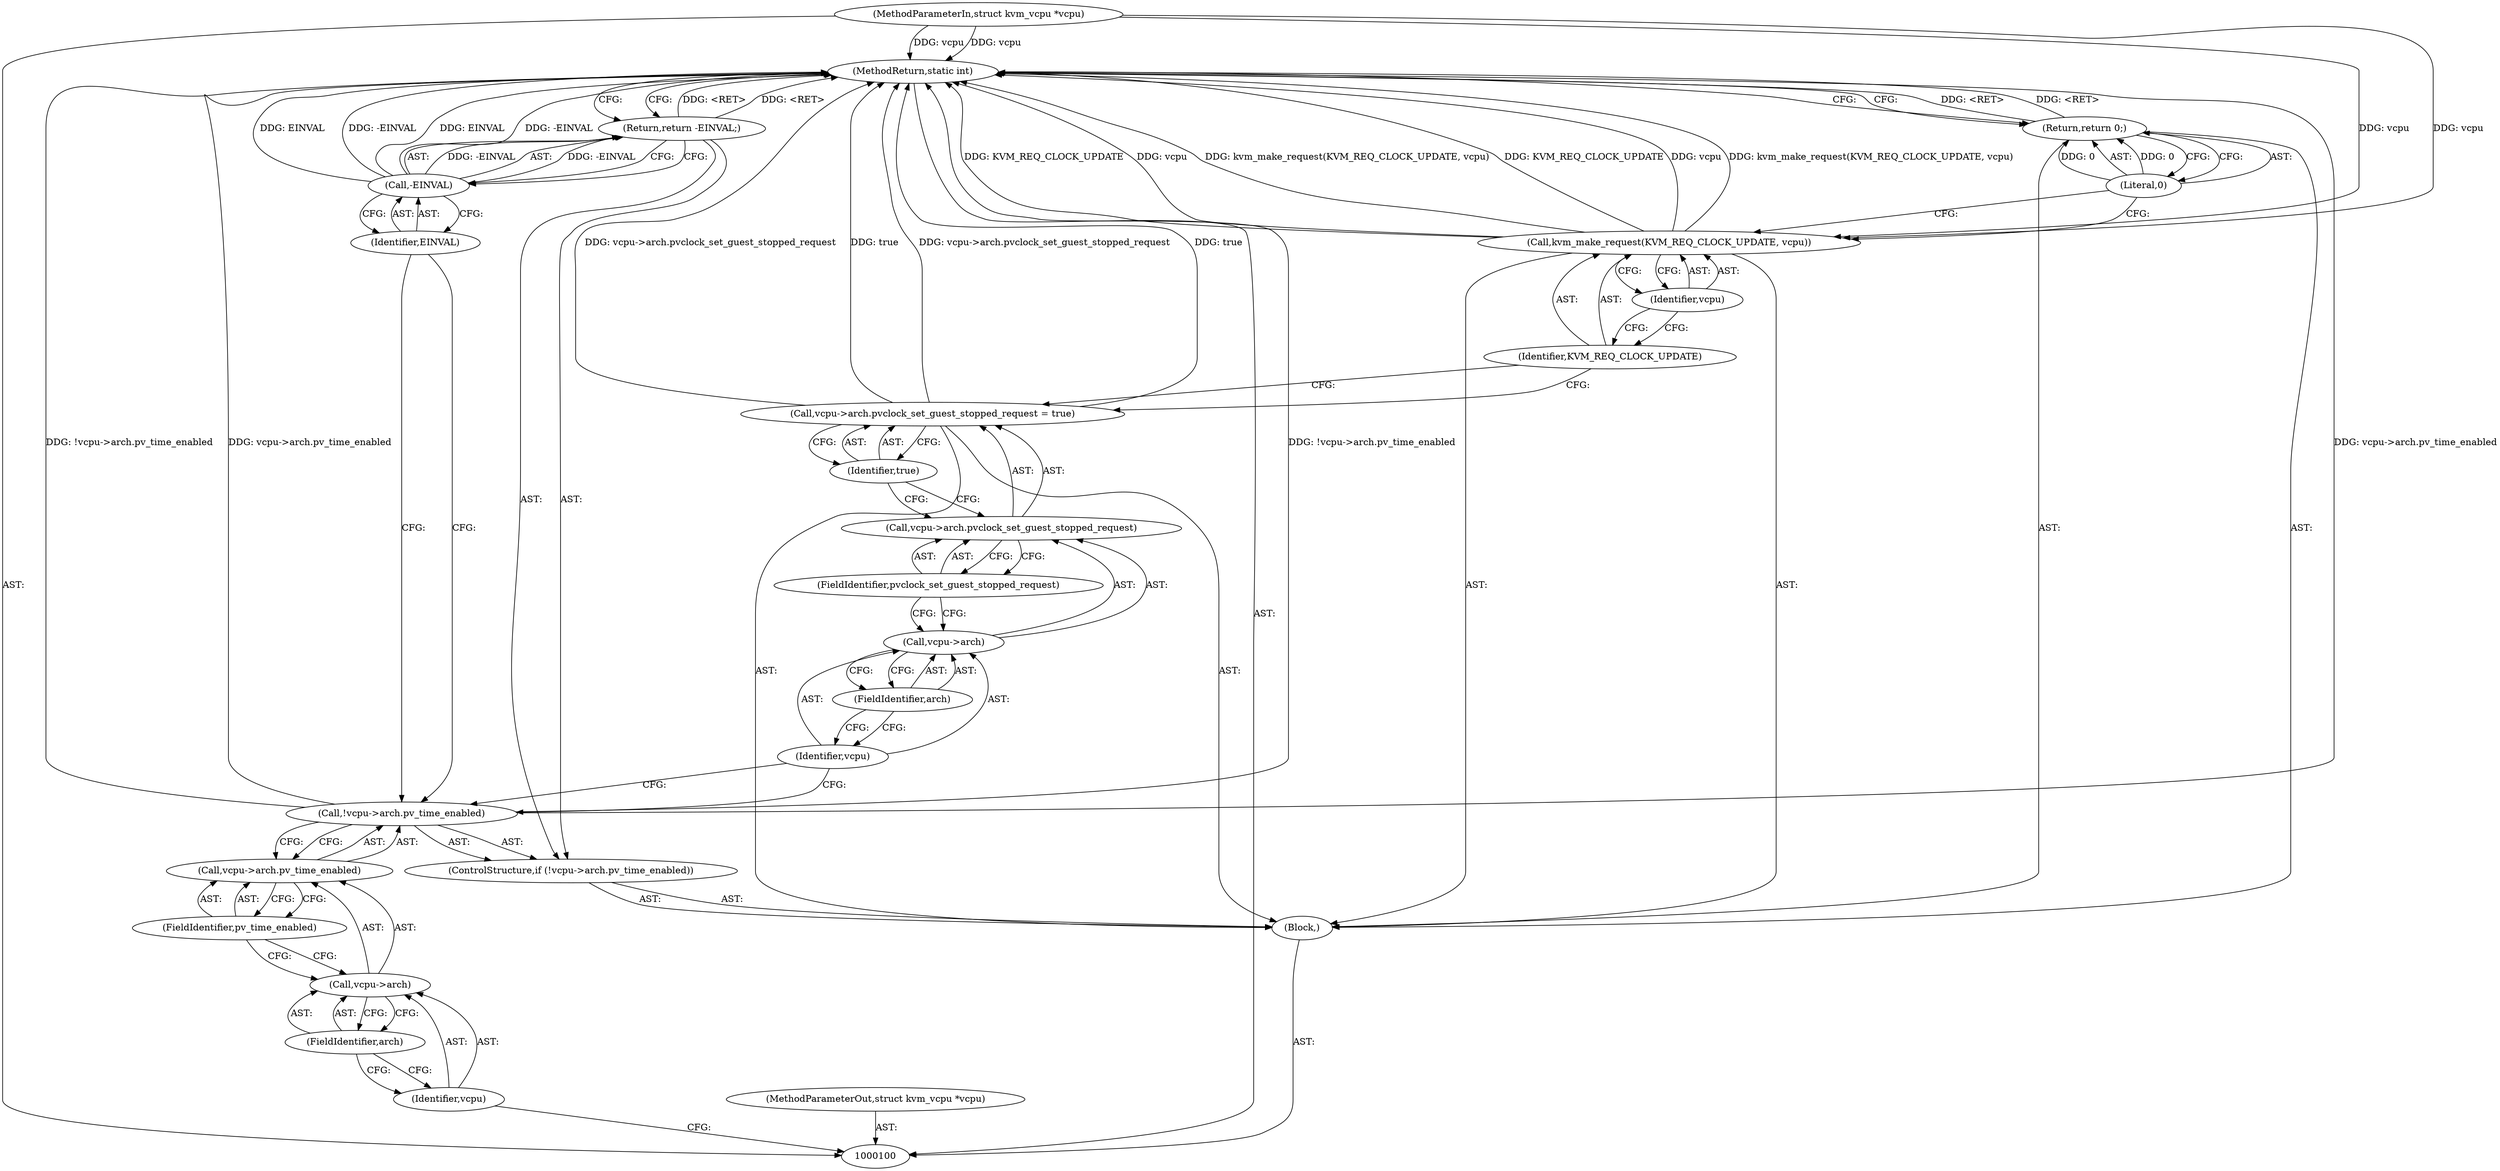 digraph "0_linux_0b79459b482e85cb7426aa7da683a9f2c97aeae1_1" {
"1000125" [label="(MethodReturn,static int)"];
"1000101" [label="(MethodParameterIn,struct kvm_vcpu *vcpu)"];
"1000160" [label="(MethodParameterOut,struct kvm_vcpu *vcpu)"];
"1000102" [label="(Block,)"];
"1000103" [label="(ControlStructure,if (!vcpu->arch.pv_time_enabled))"];
"1000108" [label="(FieldIdentifier,arch)"];
"1000109" [label="(FieldIdentifier,pv_time_enabled)"];
"1000104" [label="(Call,!vcpu->arch.pv_time_enabled)"];
"1000105" [label="(Call,vcpu->arch.pv_time_enabled)"];
"1000106" [label="(Call,vcpu->arch)"];
"1000107" [label="(Identifier,vcpu)"];
"1000111" [label="(Call,-EINVAL)"];
"1000112" [label="(Identifier,EINVAL)"];
"1000110" [label="(Return,return -EINVAL;)"];
"1000118" [label="(FieldIdentifier,pvclock_set_guest_stopped_request)"];
"1000113" [label="(Call,vcpu->arch.pvclock_set_guest_stopped_request = true)"];
"1000114" [label="(Call,vcpu->arch.pvclock_set_guest_stopped_request)"];
"1000115" [label="(Call,vcpu->arch)"];
"1000116" [label="(Identifier,vcpu)"];
"1000119" [label="(Identifier,true)"];
"1000117" [label="(FieldIdentifier,arch)"];
"1000121" [label="(Identifier,KVM_REQ_CLOCK_UPDATE)"];
"1000120" [label="(Call,kvm_make_request(KVM_REQ_CLOCK_UPDATE, vcpu))"];
"1000122" [label="(Identifier,vcpu)"];
"1000123" [label="(Return,return 0;)"];
"1000124" [label="(Literal,0)"];
"1000125" -> "1000100"  [label="AST: "];
"1000125" -> "1000110"  [label="CFG: "];
"1000125" -> "1000123"  [label="CFG: "];
"1000110" -> "1000125"  [label="DDG: <RET>"];
"1000104" -> "1000125"  [label="DDG: !vcpu->arch.pv_time_enabled"];
"1000104" -> "1000125"  [label="DDG: vcpu->arch.pv_time_enabled"];
"1000113" -> "1000125"  [label="DDG: vcpu->arch.pvclock_set_guest_stopped_request"];
"1000113" -> "1000125"  [label="DDG: true"];
"1000120" -> "1000125"  [label="DDG: KVM_REQ_CLOCK_UPDATE"];
"1000120" -> "1000125"  [label="DDG: vcpu"];
"1000120" -> "1000125"  [label="DDG: kvm_make_request(KVM_REQ_CLOCK_UPDATE, vcpu)"];
"1000111" -> "1000125"  [label="DDG: EINVAL"];
"1000111" -> "1000125"  [label="DDG: -EINVAL"];
"1000101" -> "1000125"  [label="DDG: vcpu"];
"1000123" -> "1000125"  [label="DDG: <RET>"];
"1000101" -> "1000100"  [label="AST: "];
"1000101" -> "1000125"  [label="DDG: vcpu"];
"1000101" -> "1000120"  [label="DDG: vcpu"];
"1000160" -> "1000100"  [label="AST: "];
"1000102" -> "1000100"  [label="AST: "];
"1000103" -> "1000102"  [label="AST: "];
"1000113" -> "1000102"  [label="AST: "];
"1000120" -> "1000102"  [label="AST: "];
"1000123" -> "1000102"  [label="AST: "];
"1000103" -> "1000102"  [label="AST: "];
"1000104" -> "1000103"  [label="AST: "];
"1000110" -> "1000103"  [label="AST: "];
"1000108" -> "1000106"  [label="AST: "];
"1000108" -> "1000107"  [label="CFG: "];
"1000106" -> "1000108"  [label="CFG: "];
"1000109" -> "1000105"  [label="AST: "];
"1000109" -> "1000106"  [label="CFG: "];
"1000105" -> "1000109"  [label="CFG: "];
"1000104" -> "1000103"  [label="AST: "];
"1000104" -> "1000105"  [label="CFG: "];
"1000105" -> "1000104"  [label="AST: "];
"1000112" -> "1000104"  [label="CFG: "];
"1000116" -> "1000104"  [label="CFG: "];
"1000104" -> "1000125"  [label="DDG: !vcpu->arch.pv_time_enabled"];
"1000104" -> "1000125"  [label="DDG: vcpu->arch.pv_time_enabled"];
"1000105" -> "1000104"  [label="AST: "];
"1000105" -> "1000109"  [label="CFG: "];
"1000106" -> "1000105"  [label="AST: "];
"1000109" -> "1000105"  [label="AST: "];
"1000104" -> "1000105"  [label="CFG: "];
"1000106" -> "1000105"  [label="AST: "];
"1000106" -> "1000108"  [label="CFG: "];
"1000107" -> "1000106"  [label="AST: "];
"1000108" -> "1000106"  [label="AST: "];
"1000109" -> "1000106"  [label="CFG: "];
"1000107" -> "1000106"  [label="AST: "];
"1000107" -> "1000100"  [label="CFG: "];
"1000108" -> "1000107"  [label="CFG: "];
"1000111" -> "1000110"  [label="AST: "];
"1000111" -> "1000112"  [label="CFG: "];
"1000112" -> "1000111"  [label="AST: "];
"1000110" -> "1000111"  [label="CFG: "];
"1000111" -> "1000125"  [label="DDG: EINVAL"];
"1000111" -> "1000125"  [label="DDG: -EINVAL"];
"1000111" -> "1000110"  [label="DDG: -EINVAL"];
"1000112" -> "1000111"  [label="AST: "];
"1000112" -> "1000104"  [label="CFG: "];
"1000111" -> "1000112"  [label="CFG: "];
"1000110" -> "1000103"  [label="AST: "];
"1000110" -> "1000111"  [label="CFG: "];
"1000111" -> "1000110"  [label="AST: "];
"1000125" -> "1000110"  [label="CFG: "];
"1000110" -> "1000125"  [label="DDG: <RET>"];
"1000111" -> "1000110"  [label="DDG: -EINVAL"];
"1000118" -> "1000114"  [label="AST: "];
"1000118" -> "1000115"  [label="CFG: "];
"1000114" -> "1000118"  [label="CFG: "];
"1000113" -> "1000102"  [label="AST: "];
"1000113" -> "1000119"  [label="CFG: "];
"1000114" -> "1000113"  [label="AST: "];
"1000119" -> "1000113"  [label="AST: "];
"1000121" -> "1000113"  [label="CFG: "];
"1000113" -> "1000125"  [label="DDG: vcpu->arch.pvclock_set_guest_stopped_request"];
"1000113" -> "1000125"  [label="DDG: true"];
"1000114" -> "1000113"  [label="AST: "];
"1000114" -> "1000118"  [label="CFG: "];
"1000115" -> "1000114"  [label="AST: "];
"1000118" -> "1000114"  [label="AST: "];
"1000119" -> "1000114"  [label="CFG: "];
"1000115" -> "1000114"  [label="AST: "];
"1000115" -> "1000117"  [label="CFG: "];
"1000116" -> "1000115"  [label="AST: "];
"1000117" -> "1000115"  [label="AST: "];
"1000118" -> "1000115"  [label="CFG: "];
"1000116" -> "1000115"  [label="AST: "];
"1000116" -> "1000104"  [label="CFG: "];
"1000117" -> "1000116"  [label="CFG: "];
"1000119" -> "1000113"  [label="AST: "];
"1000119" -> "1000114"  [label="CFG: "];
"1000113" -> "1000119"  [label="CFG: "];
"1000117" -> "1000115"  [label="AST: "];
"1000117" -> "1000116"  [label="CFG: "];
"1000115" -> "1000117"  [label="CFG: "];
"1000121" -> "1000120"  [label="AST: "];
"1000121" -> "1000113"  [label="CFG: "];
"1000122" -> "1000121"  [label="CFG: "];
"1000120" -> "1000102"  [label="AST: "];
"1000120" -> "1000122"  [label="CFG: "];
"1000121" -> "1000120"  [label="AST: "];
"1000122" -> "1000120"  [label="AST: "];
"1000124" -> "1000120"  [label="CFG: "];
"1000120" -> "1000125"  [label="DDG: KVM_REQ_CLOCK_UPDATE"];
"1000120" -> "1000125"  [label="DDG: vcpu"];
"1000120" -> "1000125"  [label="DDG: kvm_make_request(KVM_REQ_CLOCK_UPDATE, vcpu)"];
"1000101" -> "1000120"  [label="DDG: vcpu"];
"1000122" -> "1000120"  [label="AST: "];
"1000122" -> "1000121"  [label="CFG: "];
"1000120" -> "1000122"  [label="CFG: "];
"1000123" -> "1000102"  [label="AST: "];
"1000123" -> "1000124"  [label="CFG: "];
"1000124" -> "1000123"  [label="AST: "];
"1000125" -> "1000123"  [label="CFG: "];
"1000123" -> "1000125"  [label="DDG: <RET>"];
"1000124" -> "1000123"  [label="DDG: 0"];
"1000124" -> "1000123"  [label="AST: "];
"1000124" -> "1000120"  [label="CFG: "];
"1000123" -> "1000124"  [label="CFG: "];
"1000124" -> "1000123"  [label="DDG: 0"];
}

